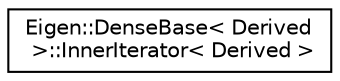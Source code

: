digraph "Graphical Class Hierarchy"
{
  edge [fontname="Helvetica",fontsize="10",labelfontname="Helvetica",labelfontsize="10"];
  node [fontname="Helvetica",fontsize="10",shape=record];
  rankdir="LR";
  Node1 [label="Eigen::DenseBase\< Derived\l \>::InnerIterator\< Derived \>",height=0.2,width=0.4,color="black", fillcolor="white", style="filled",URL="$class_eigen_1_1_dense_base_1_1_inner_iterator.html"];
}
